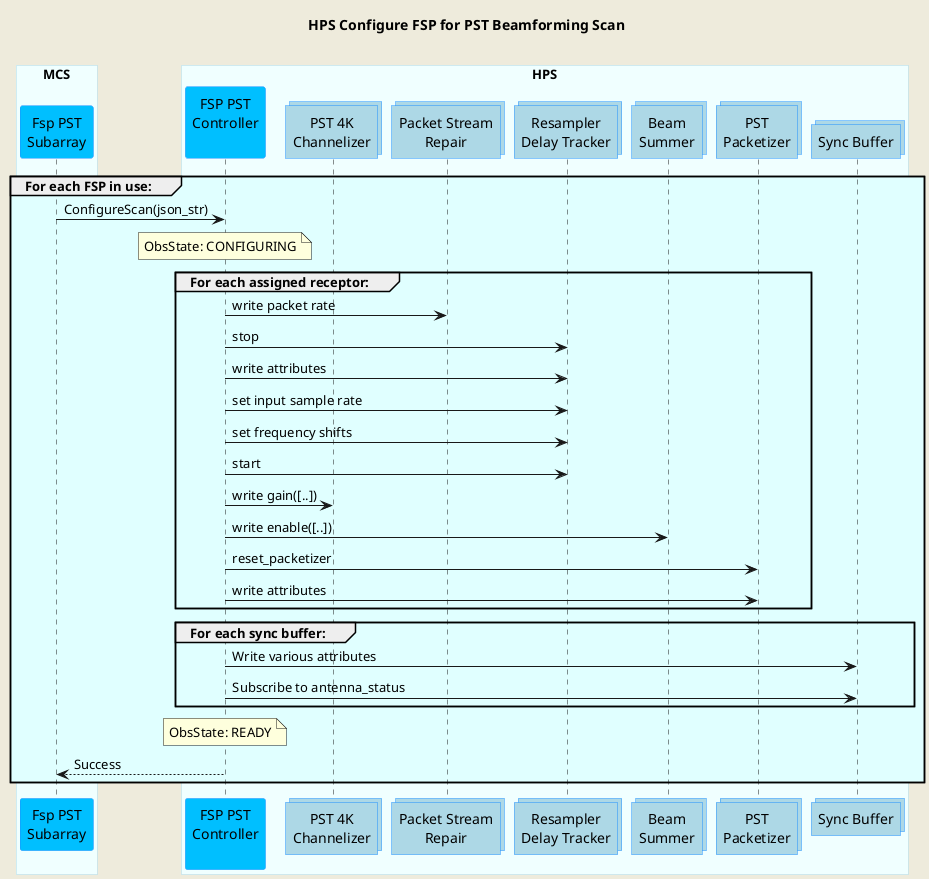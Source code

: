 @startuml
'https://plantuml.com/sequence-diagram

skinparam backgroundColor #EEEBDC
skinparam sequence {
    ParticipantBorderColor DodgerBlue
    ParticipantBackgroundColor DeepSkyBlue
    ActorBorderColor DarkGreen
    ActorBackgroundColor Green
    BoxBorderColor LightBlue
    BoxBackgroundColor #F0FFFF
}
skinparam collections {
    BackGroundColor LightBlue
    BorderColor DodgerBlue
}

title HPS Configure FSP for PST Beamforming Scan\n

box "MCS"
    participant "Fsp PST\nSubarray" as fsppst
end box

box "HPS"
    participant "FSP PST\nController\n" as hpsfsppst
    collections "PST 4K\nChannelizer" as channelizer
    collections "Packet Stream\nRepair" as psr
    collections "Resampler\nDelay Tracker" as rdt
    collections "Beam\nSummer" as summer
    collections "PST\nPacketizer" as packetizer
    collections "Sync Buffer" as syncbuffer
end box

group #LightCyan For each FSP in use:
    fsppst     -> hpsfsppst   : ConfigureScan(json_str)
    note over hpsfsppst       : ObsState: CONFIGURING

    group #LightCyan For each assigned receptor:
        hpsfsppst  -> psr         : write packet rate
        hpsfsppst  -> rdt         : stop
        hpsfsppst  -> rdt         : write attributes
        hpsfsppst  -> rdt         : set input sample rate
        hpsfsppst  -> rdt         : set frequency shifts
        hpsfsppst  -> rdt         : start
        hpsfsppst  -> channelizer : write gain([..])
        hpsfsppst  -> summer      : write enable([..])
        hpsfsppst  -> packetizer  : reset_packetizer
        hpsfsppst  -> packetizer  : write attributes
    end group

    group #LightCyan For each sync buffer:
        hpsfsppst  -> syncbuffer  : Write various attributes
        hpsfsppst  -> syncbuffer  : Subscribe to antenna_status
    end group

    note over hpsfsppst        : ObsState: READY
    hpsfsppst  --> fsppst     : Success
end group

@enduml